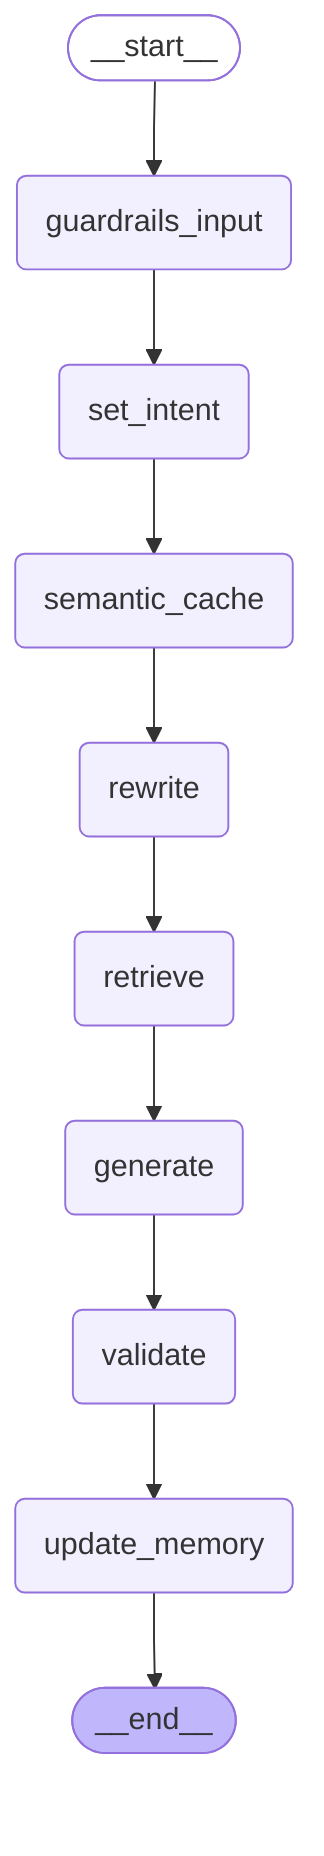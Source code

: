 ---
config:
  flowchart:
    curve: linear
---
graph TD;
	__start__([<p>__start__</p>]):::first
	set_intent(set_intent)
	semantic_cache(semantic_cache)
	guardrails_input(guardrails_input)
	rewrite(rewrite)
	retrieve(retrieve)
	generate(generate)
	validate(validate)
	update_memory(update_memory)
	__end__([<p>__end__</p>]):::last
	__start__ --> guardrails_input;
	generate --> validate;
	guardrails_input --> set_intent;
	retrieve --> generate;
	rewrite --> retrieve;
	semantic_cache --> rewrite;
	set_intent --> semantic_cache;
	validate --> update_memory;
	update_memory --> __end__;
	classDef default fill:#f2f0ff,line-height:1.2
	classDef first fill-opacity:0
	classDef last fill:#bfb6fc